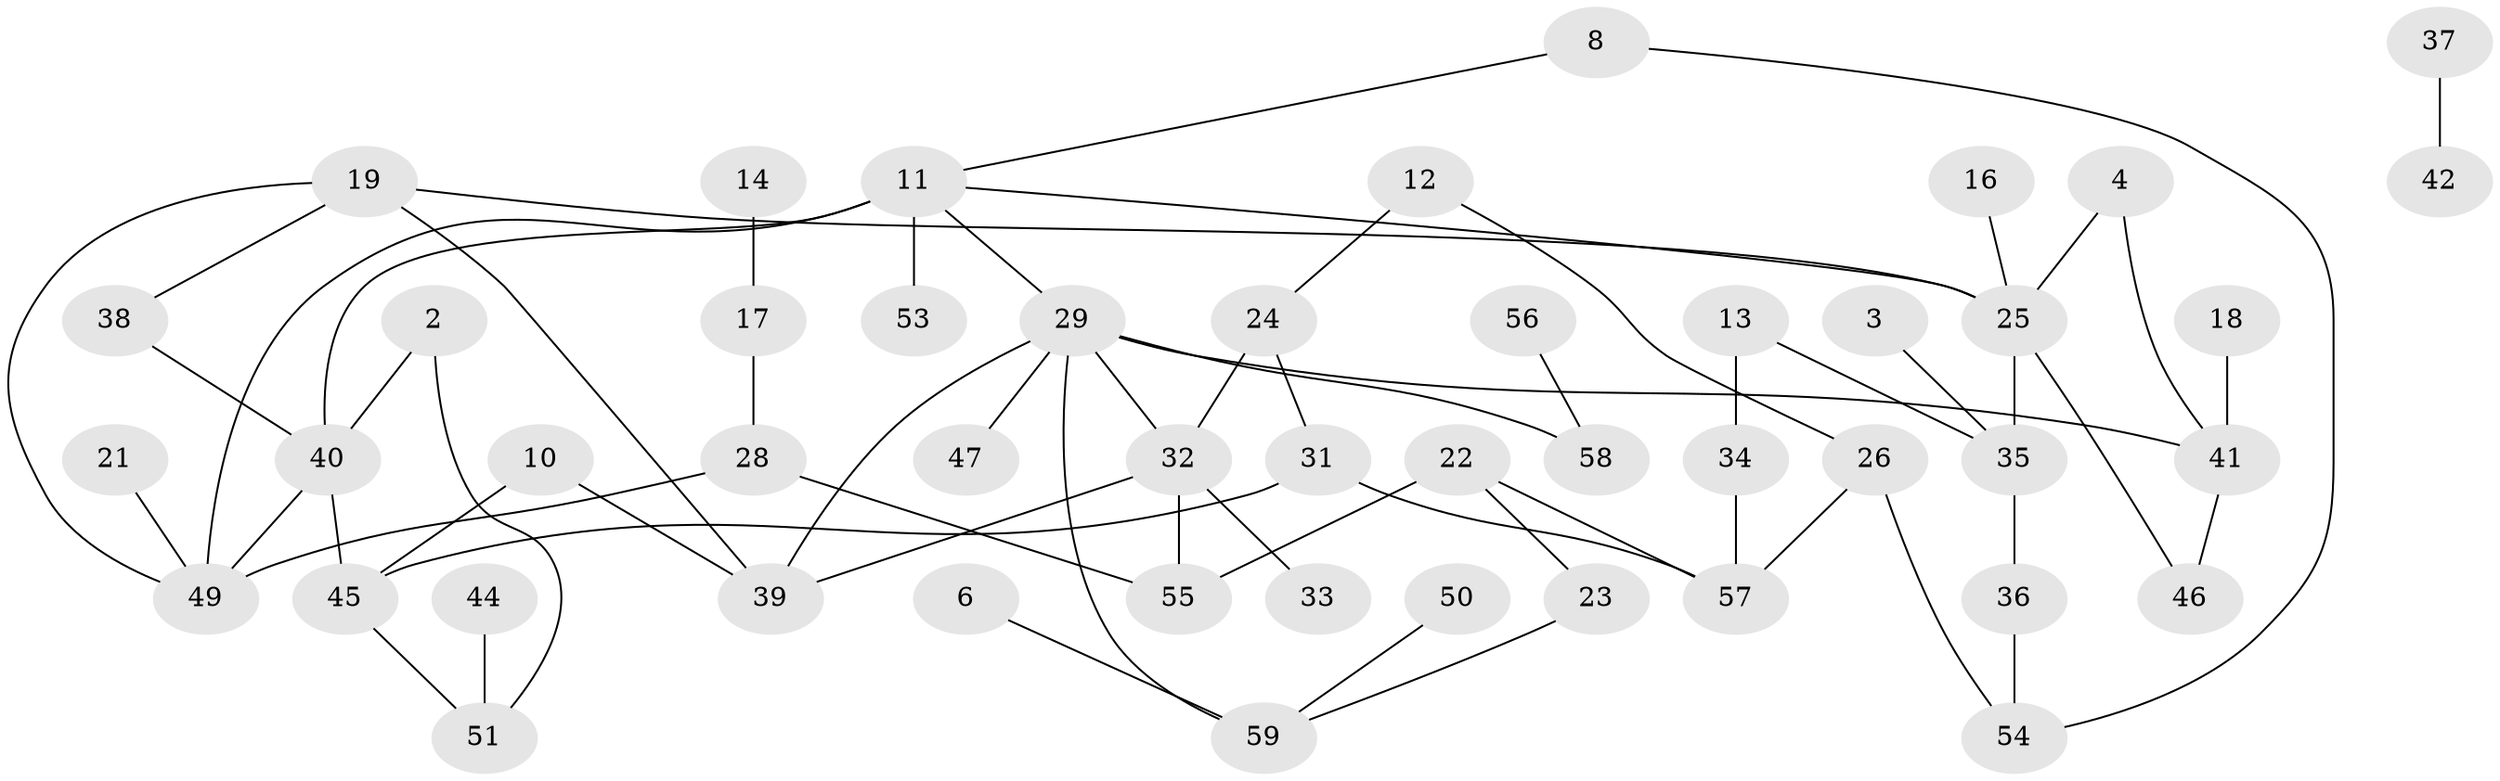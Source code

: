 // original degree distribution, {1: 0.29931972789115646, 2: 0.3129251700680272, 0: 0.05442176870748299, 4: 0.08843537414965986, 3: 0.2108843537414966, 7: 0.006802721088435374, 5: 0.013605442176870748, 6: 0.006802721088435374, 8: 0.006802721088435374}
// Generated by graph-tools (version 1.1) at 2025/35/03/04/25 23:35:47]
// undirected, 48 vertices, 63 edges
graph export_dot {
  node [color=gray90,style=filled];
  2;
  3;
  4;
  6;
  8;
  10;
  11;
  12;
  13;
  14;
  16;
  17;
  18;
  19;
  21;
  22;
  23;
  24;
  25;
  26;
  28;
  29;
  31;
  32;
  33;
  34;
  35;
  36;
  37;
  38;
  39;
  40;
  41;
  42;
  44;
  45;
  46;
  47;
  49;
  50;
  51;
  53;
  54;
  55;
  56;
  57;
  58;
  59;
  2 -- 40 [weight=1.0];
  2 -- 51 [weight=1.0];
  3 -- 35 [weight=1.0];
  4 -- 25 [weight=1.0];
  4 -- 41 [weight=1.0];
  6 -- 59 [weight=1.0];
  8 -- 11 [weight=1.0];
  8 -- 54 [weight=1.0];
  10 -- 39 [weight=1.0];
  10 -- 45 [weight=1.0];
  11 -- 25 [weight=1.0];
  11 -- 29 [weight=1.0];
  11 -- 40 [weight=1.0];
  11 -- 49 [weight=2.0];
  11 -- 53 [weight=1.0];
  12 -- 24 [weight=1.0];
  12 -- 26 [weight=1.0];
  13 -- 34 [weight=1.0];
  13 -- 35 [weight=1.0];
  14 -- 17 [weight=1.0];
  16 -- 25 [weight=1.0];
  17 -- 28 [weight=1.0];
  18 -- 41 [weight=1.0];
  19 -- 25 [weight=1.0];
  19 -- 38 [weight=1.0];
  19 -- 39 [weight=1.0];
  19 -- 49 [weight=1.0];
  21 -- 49 [weight=1.0];
  22 -- 23 [weight=1.0];
  22 -- 55 [weight=1.0];
  22 -- 57 [weight=1.0];
  23 -- 59 [weight=1.0];
  24 -- 31 [weight=1.0];
  24 -- 32 [weight=2.0];
  25 -- 35 [weight=1.0];
  25 -- 46 [weight=1.0];
  26 -- 54 [weight=1.0];
  26 -- 57 [weight=1.0];
  28 -- 49 [weight=2.0];
  28 -- 55 [weight=1.0];
  29 -- 32 [weight=1.0];
  29 -- 39 [weight=1.0];
  29 -- 41 [weight=1.0];
  29 -- 47 [weight=1.0];
  29 -- 58 [weight=1.0];
  29 -- 59 [weight=1.0];
  31 -- 45 [weight=1.0];
  31 -- 57 [weight=1.0];
  32 -- 33 [weight=1.0];
  32 -- 39 [weight=1.0];
  32 -- 55 [weight=1.0];
  34 -- 57 [weight=1.0];
  35 -- 36 [weight=1.0];
  36 -- 54 [weight=2.0];
  37 -- 42 [weight=1.0];
  38 -- 40 [weight=1.0];
  40 -- 45 [weight=1.0];
  40 -- 49 [weight=1.0];
  41 -- 46 [weight=1.0];
  44 -- 51 [weight=1.0];
  45 -- 51 [weight=1.0];
  50 -- 59 [weight=1.0];
  56 -- 58 [weight=1.0];
}
